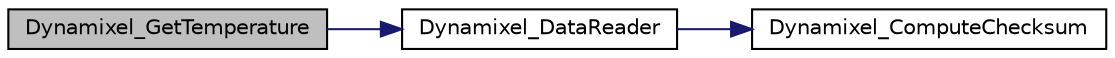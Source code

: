 digraph "Dynamixel_GetTemperature"
{
  edge [fontname="Helvetica",fontsize="10",labelfontname="Helvetica",labelfontsize="10"];
  node [fontname="Helvetica",fontsize="10",shape=record];
  rankdir="LR";
  Node9 [label="Dynamixel_GetTemperature",height=0.2,width=0.4,color="black", fillcolor="grey75", style="filled", fontcolor="black"];
  Node9 -> Node10 [color="midnightblue",fontsize="10",style="solid",fontname="Helvetica"];
  Node10 [label="Dynamixel_DataReader",height=0.2,width=0.4,color="black", fillcolor="white", style="filled",URL="$group___dynamixel_protocol_v1___public___functions___l_l___t_x___r_x.html#gae0e18eec55a4c1c3600dc8406d21a9c9",tooltip="Reads data back from the motor passed in by reference. "];
  Node10 -> Node11 [color="midnightblue",fontsize="10",style="solid",fontname="Helvetica"];
  Node11 [label="Dynamixel_ComputeChecksum",height=0.2,width=0.4,color="black", fillcolor="white", style="filled",URL="$group___dynamixel_protocol_v1___private___functions___computation.html#ga3c6dca1a4013633e13288bd7f1191fe0",tooltip="Compute the checksum for data passes in, according to a modular checksum algorithm employed by the Dy..."];
}
